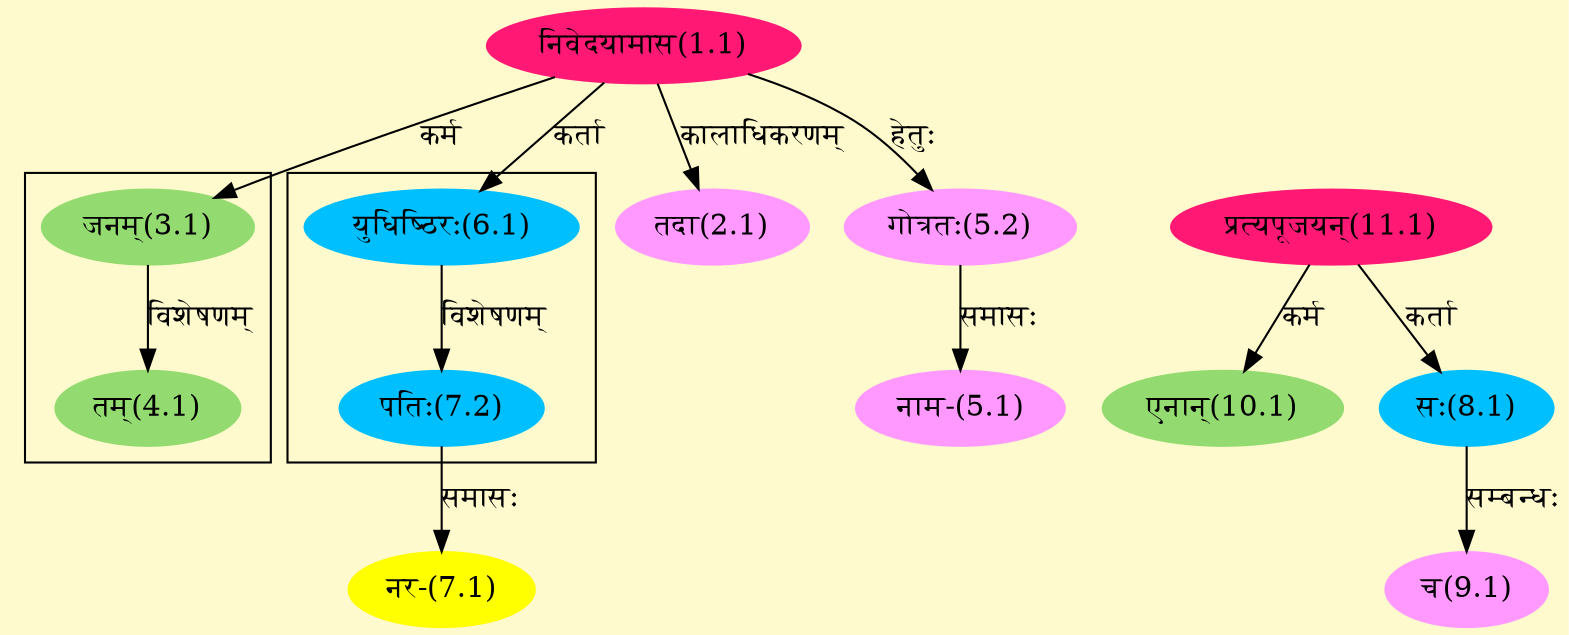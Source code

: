 digraph G{
rankdir=BT;
 compound=true;
 bgcolor="lemonchiffon1";

subgraph cluster_1{
Node4_1 [style=filled, color="#93DB70" label = "तम्(4.1)"]
Node3_1 [style=filled, color="#93DB70" label = "जनम्(3.1)"]

}

subgraph cluster_2{
Node7_2 [style=filled, color="#00BFFF" label = "पतिः(7.2)"]
Node6_1 [style=filled, color="#00BFFF" label = "युधिष्ठिरः(6.1)"]

}
Node1_1 [style=filled, color="#FF1975" label = "निवेदयामास(1.1)"]
Node6_1 [style=filled, color="#00BFFF" label = "युधिष्ठिरः(6.1)"]
Node2_1 [style=filled, color="#FF99FF" label = "तदा(2.1)"]
Node3_1 [style=filled, color="#93DB70" label = "जनम्(3.1)"]
Node5_1 [style=filled, color="#FF99FF" label = "नाम-(5.1)"]
Node5_2 [style=filled, color="#FF99FF" label = "गोत्रतः(5.2)"]
Node7_1 [style=filled, color="#FFFF00" label = "नर-(7.1)"]
Node7_2 [style=filled, color="#00BFFF" label = "पतिः(7.2)"]
Node8_1 [style=filled, color="#00BFFF" label = "सः(8.1)"]
Node11_1 [style=filled, color="#FF1975" label = "प्रत्यपूजयन्(11.1)"]
Node9_1 [style=filled, color="#FF99FF" label = "च(9.1)"]
Node10_1 [style=filled, color="#93DB70" label = "एनान्(10.1)"]
/* Start of Relations section */

Node2_1 -> Node1_1 [  label="कालाधिकरणम्"  dir="back" ]
Node3_1 -> Node1_1 [  label="कर्म"  dir="back" ]
Node4_1 -> Node3_1 [  label="विशेषणम्"  dir="back" ]
Node5_1 -> Node5_2 [  label="समासः"  dir="back" ]
Node5_2 -> Node1_1 [  label="हेतुः"  dir="back" ]
Node6_1 -> Node1_1 [  label="कर्ता"  dir="back" ]
Node7_1 -> Node7_2 [  label="समासः"  dir="back" ]
Node7_2 -> Node6_1 [  label="विशेषणम्"  dir="back" ]
Node8_1 -> Node11_1 [  label="कर्ता"  dir="back" ]
Node9_1 -> Node8_1 [  label="सम्बन्धः"  dir="back" ]
Node10_1 -> Node11_1 [  label="कर्म"  dir="back" ]
}
